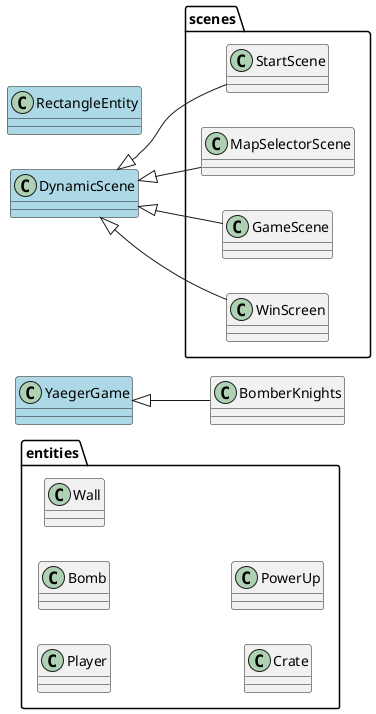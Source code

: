 @startuml
skinparam classAttributeIconSize 0

left to right direction

class YaegerGame #lightblue {
}

class DynamicScene #lightblue {
}

class DynamicScene #lightblue {
}

class RectangleEntity #lightblue {
}

class BomberKnights {
}

package scenes {
    class StartScene {
    }

    class MapSelectorScene {
    }

    class GameScene {
    }

    class WinScreen {
    }
}

package entities {
    class Player {
    }

    class Bomb {
    }

    class Wall {
    }

    class Crate {
    }

    class PowerUp {
    }
}

YaegerGame <|-- BomberKnights
DynamicScene <|-- StartScene
DynamicScene <|-- MapSelectorScene
DynamicScene <|-- GameScene
DynamicScene <|-- WinScreen


@enduml

